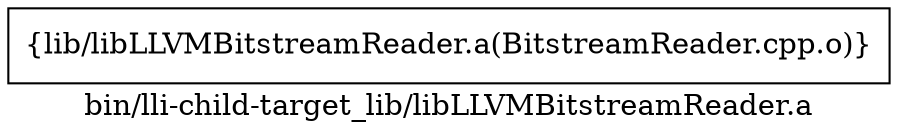 digraph "bin/lli-child-target_lib/libLLVMBitstreamReader.a" {
	label="bin/lli-child-target_lib/libLLVMBitstreamReader.a";
	rankdir=LR;

	Node0x55cba6ed7738 [shape=record,shape=box,group=0,label="{lib/libLLVMBitstreamReader.a(BitstreamReader.cpp.o)}"];
}
